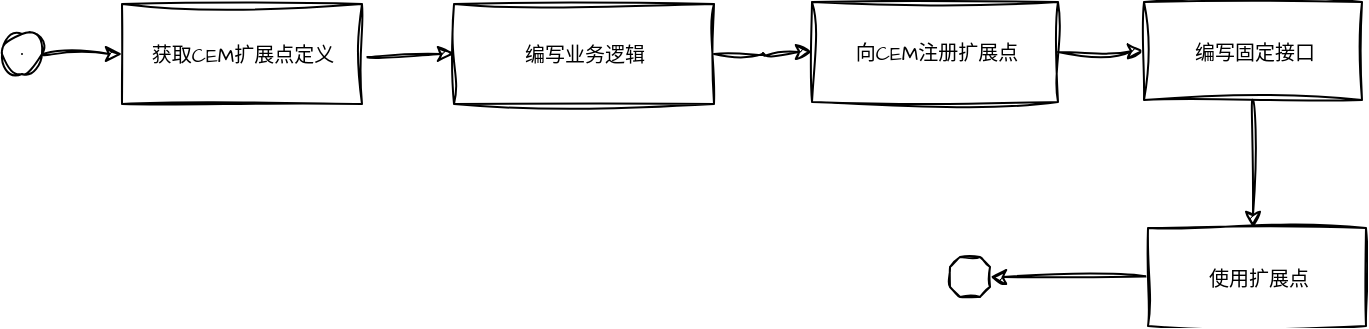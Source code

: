 <mxfile version="20.4.1" type="github">
  <diagram id="ZlvlVoqEp-_Cz7zdJv2g" name="第 1 页">
    <mxGraphModel dx="946" dy="614" grid="1" gridSize="10" guides="1" tooltips="1" connect="1" arrows="1" fold="1" page="1" pageScale="1" pageWidth="827" pageHeight="1169" math="0" shadow="0">
      <root>
        <mxCell id="0" />
        <mxCell id="1" parent="0" />
        <mxCell id="HVfwjJqYO1feAK8PVvVl-10" value="" style="edgeStyle=orthogonalEdgeStyle;rounded=0;sketch=1;hachureGap=4;jiggle=2;orthogonalLoop=1;jettySize=auto;html=1;fontFamily=Architects Daughter;fontSource=https%3A%2F%2Ffonts.googleapis.com%2Fcss%3Ffamily%3DArchitects%2BDaughter;fontSize=10;curved=1;" edge="1" parent="1" source="HVfwjJqYO1feAK8PVvVl-2" target="HVfwjJqYO1feAK8PVvVl-4">
          <mxGeometry relative="1" as="geometry" />
        </mxCell>
        <mxCell id="HVfwjJqYO1feAK8PVvVl-2" value="" style="verticalLabelPosition=bottom;verticalAlign=top;html=1;shape=mxgraph.basic.donut;dx=25;sketch=1;hachureGap=4;jiggle=2;fontFamily=Architects Daughter;fontSource=https%3A%2F%2Ffonts.googleapis.com%2Fcss%3Ffamily%3DArchitects%2BDaughter;fontSize=20;rounded=0;" vertex="1" parent="1">
          <mxGeometry x="20" y="215" width="20" height="20" as="geometry" />
        </mxCell>
        <mxCell id="HVfwjJqYO1feAK8PVvVl-11" value="" style="edgeStyle=orthogonalEdgeStyle;rounded=0;sketch=1;hachureGap=4;jiggle=2;orthogonalLoop=1;jettySize=auto;html=1;fontFamily=Architects Daughter;fontSource=https%3A%2F%2Ffonts.googleapis.com%2Fcss%3Ffamily%3DArchitects%2BDaughter;fontSize=10;curved=1;" edge="1" parent="1" source="HVfwjJqYO1feAK8PVvVl-4" target="HVfwjJqYO1feAK8PVvVl-5">
          <mxGeometry relative="1" as="geometry" />
        </mxCell>
        <mxCell id="HVfwjJqYO1feAK8PVvVl-4" value="获取CEM扩展点定义" style="verticalLabelPosition=middle;verticalAlign=middle;html=1;shape=mxgraph.basic.rect;fillColor2=none;strokeWidth=1;size=20;indent=5;sketch=1;hachureGap=4;jiggle=2;fontFamily=Architects Daughter;fontSource=https%3A%2F%2Ffonts.googleapis.com%2Fcss%3Ffamily%3DArchitects%2BDaughter;fontSize=10;labelPosition=center;align=center;rounded=0;" vertex="1" parent="1">
          <mxGeometry x="80" y="200" width="120" height="50" as="geometry" />
        </mxCell>
        <mxCell id="HVfwjJqYO1feAK8PVvVl-12" value="" style="edgeStyle=orthogonalEdgeStyle;rounded=0;sketch=1;hachureGap=4;jiggle=2;orthogonalLoop=1;jettySize=auto;html=1;fontFamily=Architects Daughter;fontSource=https%3A%2F%2Ffonts.googleapis.com%2Fcss%3Ffamily%3DArchitects%2BDaughter;fontSize=10;curved=1;" edge="1" parent="1" source="HVfwjJqYO1feAK8PVvVl-5" target="HVfwjJqYO1feAK8PVvVl-6">
          <mxGeometry relative="1" as="geometry" />
        </mxCell>
        <mxCell id="HVfwjJqYO1feAK8PVvVl-5" value="编写业务逻辑" style="verticalLabelPosition=middle;verticalAlign=middle;html=1;shape=mxgraph.basic.rect;fillColor2=none;strokeWidth=1;size=20;indent=5;sketch=1;hachureGap=4;jiggle=2;fontFamily=Architects Daughter;fontSource=https%3A%2F%2Ffonts.googleapis.com%2Fcss%3Ffamily%3DArchitects%2BDaughter;fontSize=10;labelPosition=center;align=center;rounded=0;" vertex="1" parent="1">
          <mxGeometry x="246" y="200" width="130" height="50" as="geometry" />
        </mxCell>
        <mxCell id="HVfwjJqYO1feAK8PVvVl-18" value="" style="edgeStyle=orthogonalEdgeStyle;curved=1;sketch=1;hachureGap=4;jiggle=2;orthogonalLoop=1;jettySize=auto;html=1;fontFamily=Architects Daughter;fontSource=https%3A%2F%2Ffonts.googleapis.com%2Fcss%3Ffamily%3DArchitects%2BDaughter;fontSize=10;" edge="1" parent="1" source="HVfwjJqYO1feAK8PVvVl-6" target="HVfwjJqYO1feAK8PVvVl-15">
          <mxGeometry relative="1" as="geometry" />
        </mxCell>
        <mxCell id="HVfwjJqYO1feAK8PVvVl-6" value="向CEM注册扩展点" style="verticalLabelPosition=middle;verticalAlign=middle;html=1;shape=mxgraph.basic.rect;fillColor2=none;strokeWidth=1;size=20;indent=5;sketch=1;hachureGap=4;jiggle=2;fontFamily=Architects Daughter;fontSource=https%3A%2F%2Ffonts.googleapis.com%2Fcss%3Ffamily%3DArchitects%2BDaughter;fontSize=10;labelPosition=center;align=center;rounded=0;" vertex="1" parent="1">
          <mxGeometry x="425" y="199" width="123" height="50" as="geometry" />
        </mxCell>
        <mxCell id="HVfwjJqYO1feAK8PVvVl-17" value="" style="edgeStyle=orthogonalEdgeStyle;curved=1;sketch=1;hachureGap=4;jiggle=2;orthogonalLoop=1;jettySize=auto;html=1;fontFamily=Architects Daughter;fontSource=https%3A%2F%2Ffonts.googleapis.com%2Fcss%3Ffamily%3DArchitects%2BDaughter;fontSize=10;" edge="1" parent="1" source="HVfwjJqYO1feAK8PVvVl-8" target="HVfwjJqYO1feAK8PVvVl-9">
          <mxGeometry relative="1" as="geometry" />
        </mxCell>
        <mxCell id="HVfwjJqYO1feAK8PVvVl-8" value="使用扩展点" style="verticalLabelPosition=middle;verticalAlign=middle;html=1;shape=mxgraph.basic.rect;fillColor2=none;strokeWidth=1;size=20;indent=5;sketch=1;hachureGap=4;jiggle=2;fontFamily=Architects Daughter;fontSource=https%3A%2F%2Ffonts.googleapis.com%2Fcss%3Ffamily%3DArchitects%2BDaughter;fontSize=10;labelPosition=center;align=center;rounded=0;" vertex="1" parent="1">
          <mxGeometry x="593" y="312" width="109" height="49" as="geometry" />
        </mxCell>
        <mxCell id="HVfwjJqYO1feAK8PVvVl-9" value="" style="verticalLabelPosition=bottom;verticalAlign=top;html=1;shape=mxgraph.basic.polygon;polyCoords=[[0.25,0],[0.75,0],[1,0.25],[1,0.75],[0.75,1],[0.25,1],[0,0.75],[0,0.25]];polyline=0;sketch=1;hachureGap=4;jiggle=2;fontFamily=Architects Daughter;fontSource=https%3A%2F%2Ffonts.googleapis.com%2Fcss%3Ffamily%3DArchitects%2BDaughter;fontSize=10;rounded=0;" vertex="1" parent="1">
          <mxGeometry x="494" y="326.5" width="20" height="20" as="geometry" />
        </mxCell>
        <mxCell id="HVfwjJqYO1feAK8PVvVl-19" style="edgeStyle=orthogonalEdgeStyle;curved=1;sketch=1;hachureGap=4;jiggle=2;orthogonalLoop=1;jettySize=auto;html=1;fontFamily=Architects Daughter;fontSource=https%3A%2F%2Ffonts.googleapis.com%2Fcss%3Ffamily%3DArchitects%2BDaughter;fontSize=10;" edge="1" parent="1" source="HVfwjJqYO1feAK8PVvVl-15" target="HVfwjJqYO1feAK8PVvVl-8">
          <mxGeometry relative="1" as="geometry">
            <Array as="points">
              <mxPoint x="653" y="341" />
            </Array>
          </mxGeometry>
        </mxCell>
        <mxCell id="HVfwjJqYO1feAK8PVvVl-15" value="编写固定接口" style="verticalLabelPosition=middle;verticalAlign=middle;html=1;shape=mxgraph.basic.rect;fillColor2=none;strokeWidth=1;size=20;indent=5;sketch=1;hachureGap=4;jiggle=2;fontFamily=Architects Daughter;fontSource=https%3A%2F%2Ffonts.googleapis.com%2Fcss%3Ffamily%3DArchitects%2BDaughter;fontSize=10;labelPosition=center;align=center;rounded=0;" vertex="1" parent="1">
          <mxGeometry x="591" y="199" width="109" height="49" as="geometry" />
        </mxCell>
      </root>
    </mxGraphModel>
  </diagram>
</mxfile>
